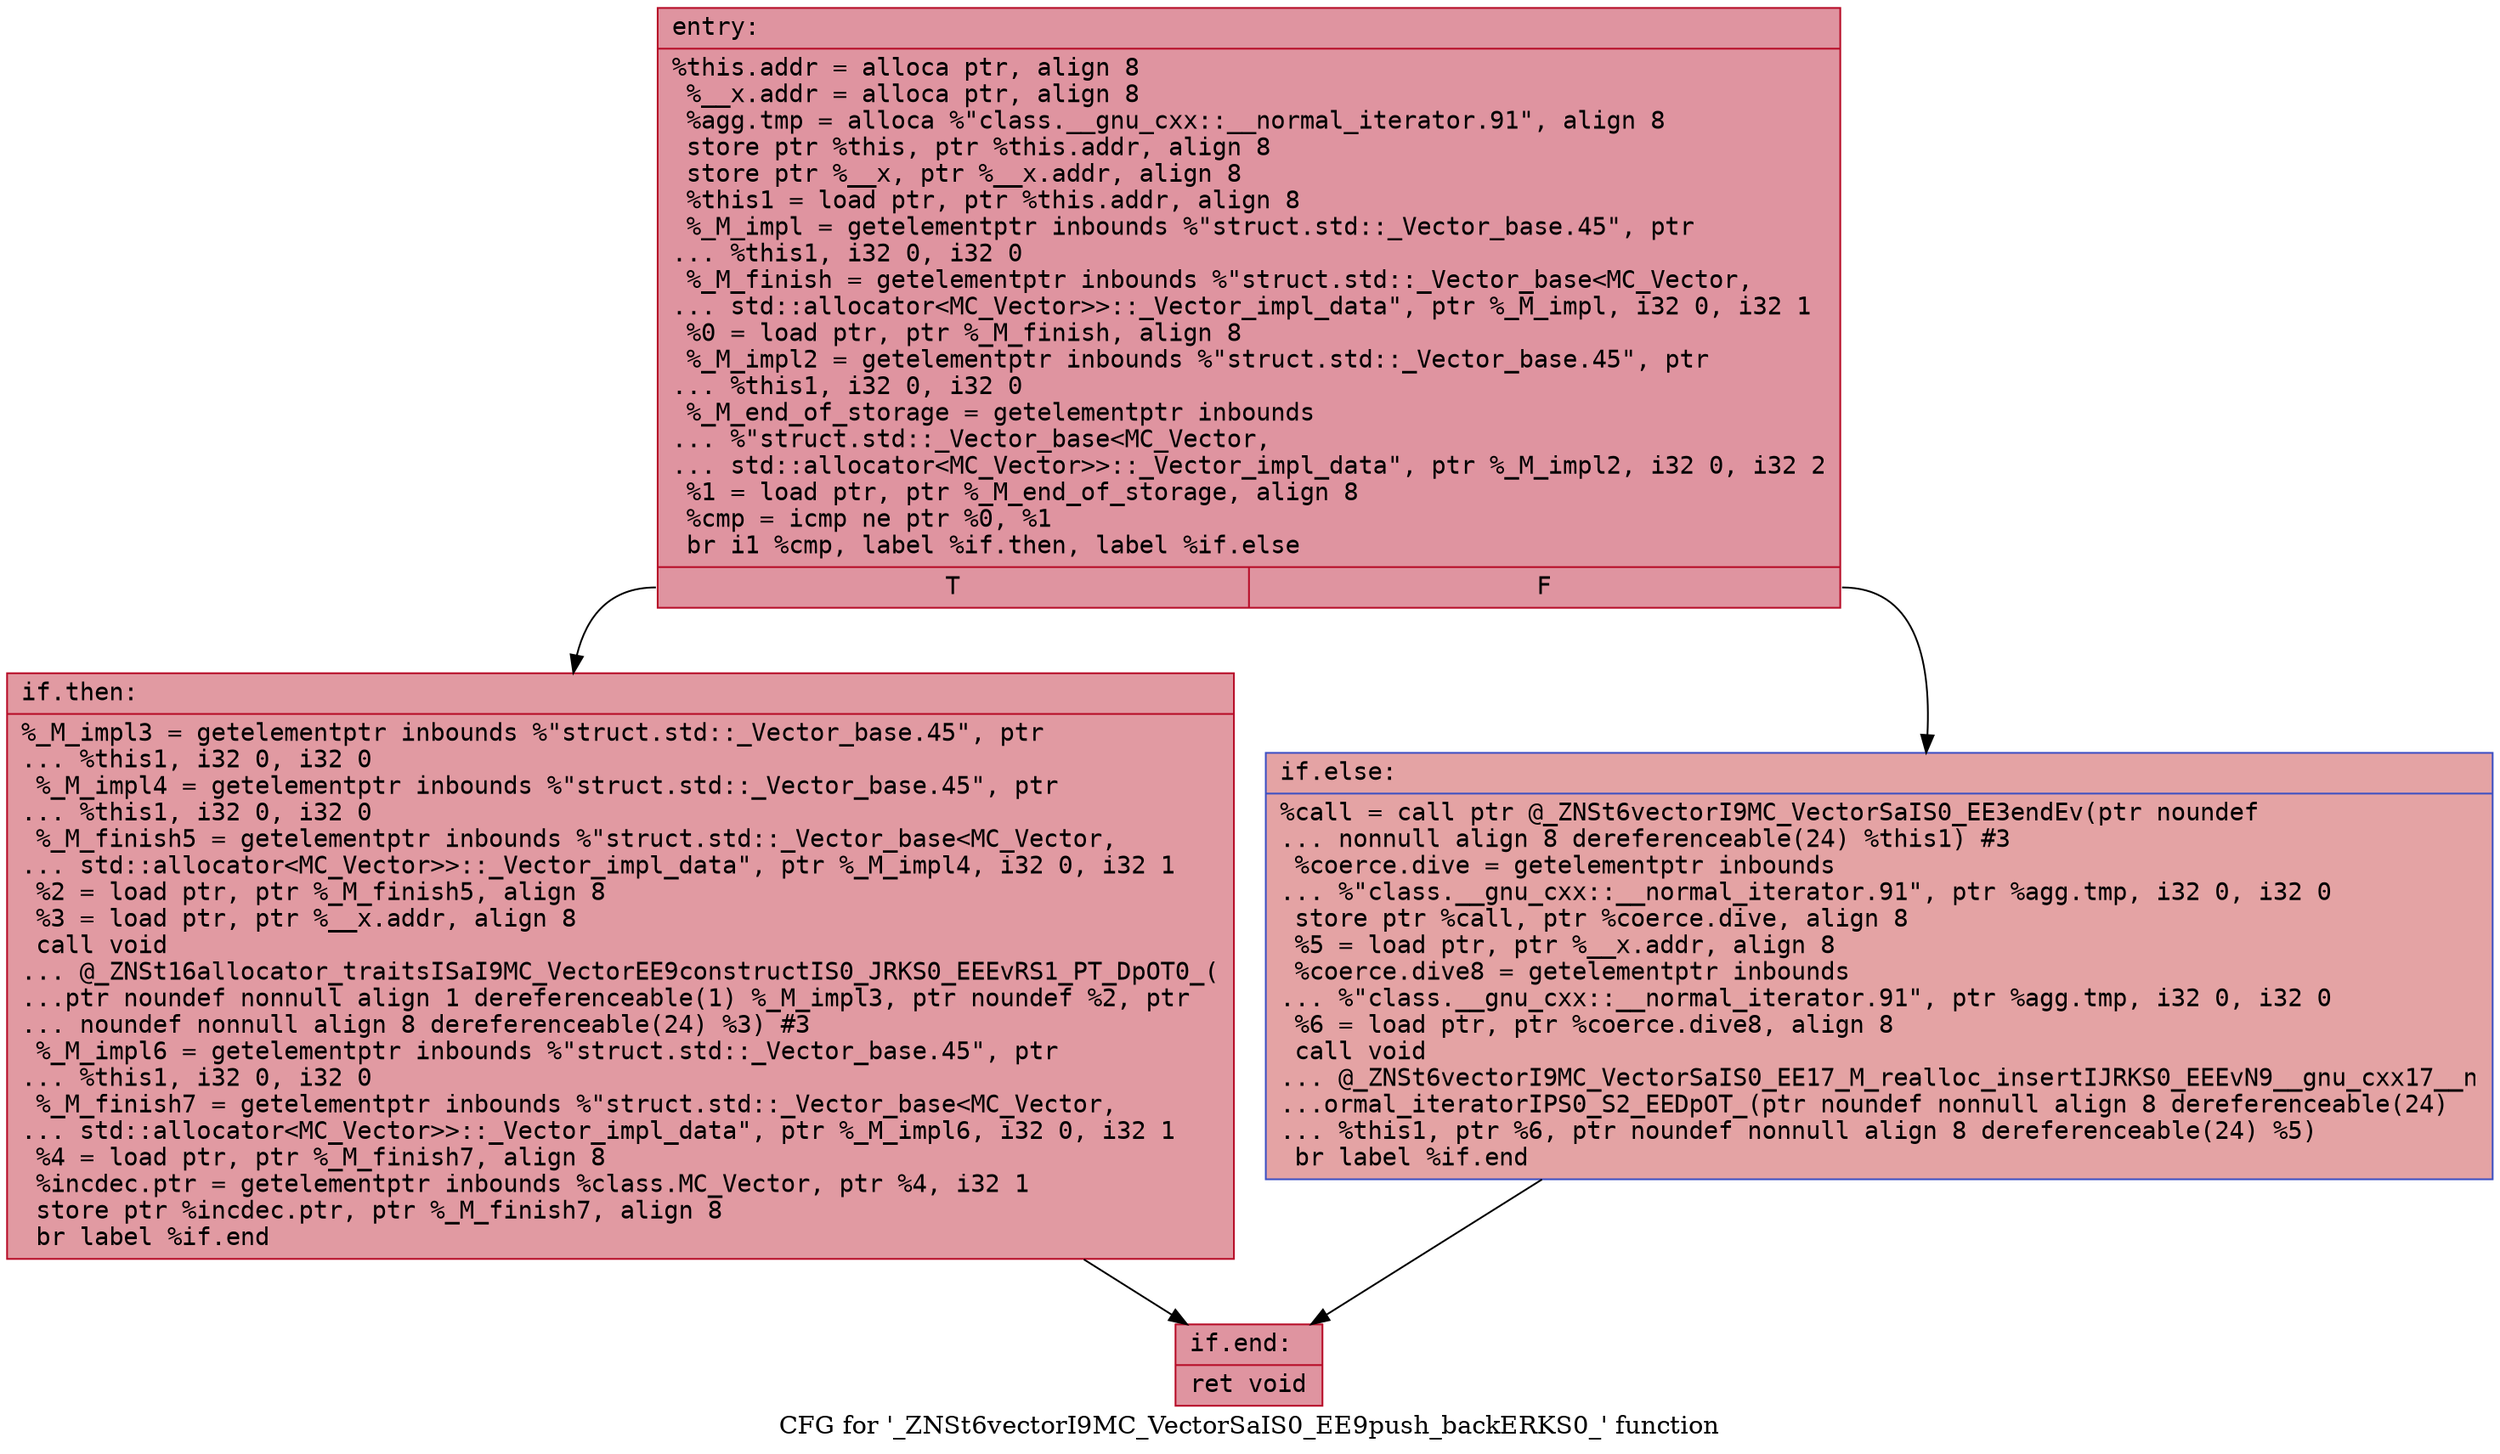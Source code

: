 digraph "CFG for '_ZNSt6vectorI9MC_VectorSaIS0_EE9push_backERKS0_' function" {
	label="CFG for '_ZNSt6vectorI9MC_VectorSaIS0_EE9push_backERKS0_' function";

	Node0x55dab47c2d10 [shape=record,color="#b70d28ff", style=filled, fillcolor="#b70d2870" fontname="Courier",label="{entry:\l|  %this.addr = alloca ptr, align 8\l  %__x.addr = alloca ptr, align 8\l  %agg.tmp = alloca %\"class.__gnu_cxx::__normal_iterator.91\", align 8\l  store ptr %this, ptr %this.addr, align 8\l  store ptr %__x, ptr %__x.addr, align 8\l  %this1 = load ptr, ptr %this.addr, align 8\l  %_M_impl = getelementptr inbounds %\"struct.std::_Vector_base.45\", ptr\l... %this1, i32 0, i32 0\l  %_M_finish = getelementptr inbounds %\"struct.std::_Vector_base\<MC_Vector,\l... std::allocator\<MC_Vector\>\>::_Vector_impl_data\", ptr %_M_impl, i32 0, i32 1\l  %0 = load ptr, ptr %_M_finish, align 8\l  %_M_impl2 = getelementptr inbounds %\"struct.std::_Vector_base.45\", ptr\l... %this1, i32 0, i32 0\l  %_M_end_of_storage = getelementptr inbounds\l... %\"struct.std::_Vector_base\<MC_Vector,\l... std::allocator\<MC_Vector\>\>::_Vector_impl_data\", ptr %_M_impl2, i32 0, i32 2\l  %1 = load ptr, ptr %_M_end_of_storage, align 8\l  %cmp = icmp ne ptr %0, %1\l  br i1 %cmp, label %if.then, label %if.else\l|{<s0>T|<s1>F}}"];
	Node0x55dab47c2d10:s0 -> Node0x55dab47c35b0[tooltip="entry -> if.then\nProbability 62.50%" ];
	Node0x55dab47c2d10:s1 -> Node0x55dab47c37c0[tooltip="entry -> if.else\nProbability 37.50%" ];
	Node0x55dab47c35b0 [shape=record,color="#b70d28ff", style=filled, fillcolor="#bb1b2c70" fontname="Courier",label="{if.then:\l|  %_M_impl3 = getelementptr inbounds %\"struct.std::_Vector_base.45\", ptr\l... %this1, i32 0, i32 0\l  %_M_impl4 = getelementptr inbounds %\"struct.std::_Vector_base.45\", ptr\l... %this1, i32 0, i32 0\l  %_M_finish5 = getelementptr inbounds %\"struct.std::_Vector_base\<MC_Vector,\l... std::allocator\<MC_Vector\>\>::_Vector_impl_data\", ptr %_M_impl4, i32 0, i32 1\l  %2 = load ptr, ptr %_M_finish5, align 8\l  %3 = load ptr, ptr %__x.addr, align 8\l  call void\l... @_ZNSt16allocator_traitsISaI9MC_VectorEE9constructIS0_JRKS0_EEEvRS1_PT_DpOT0_(\l...ptr noundef nonnull align 1 dereferenceable(1) %_M_impl3, ptr noundef %2, ptr\l... noundef nonnull align 8 dereferenceable(24) %3) #3\l  %_M_impl6 = getelementptr inbounds %\"struct.std::_Vector_base.45\", ptr\l... %this1, i32 0, i32 0\l  %_M_finish7 = getelementptr inbounds %\"struct.std::_Vector_base\<MC_Vector,\l... std::allocator\<MC_Vector\>\>::_Vector_impl_data\", ptr %_M_impl6, i32 0, i32 1\l  %4 = load ptr, ptr %_M_finish7, align 8\l  %incdec.ptr = getelementptr inbounds %class.MC_Vector, ptr %4, i32 1\l  store ptr %incdec.ptr, ptr %_M_finish7, align 8\l  br label %if.end\l}"];
	Node0x55dab47c35b0 -> Node0x55dab47c4120[tooltip="if.then -> if.end\nProbability 100.00%" ];
	Node0x55dab47c37c0 [shape=record,color="#3d50c3ff", style=filled, fillcolor="#c32e3170" fontname="Courier",label="{if.else:\l|  %call = call ptr @_ZNSt6vectorI9MC_VectorSaIS0_EE3endEv(ptr noundef\l... nonnull align 8 dereferenceable(24) %this1) #3\l  %coerce.dive = getelementptr inbounds\l... %\"class.__gnu_cxx::__normal_iterator.91\", ptr %agg.tmp, i32 0, i32 0\l  store ptr %call, ptr %coerce.dive, align 8\l  %5 = load ptr, ptr %__x.addr, align 8\l  %coerce.dive8 = getelementptr inbounds\l... %\"class.__gnu_cxx::__normal_iterator.91\", ptr %agg.tmp, i32 0, i32 0\l  %6 = load ptr, ptr %coerce.dive8, align 8\l  call void\l... @_ZNSt6vectorI9MC_VectorSaIS0_EE17_M_realloc_insertIJRKS0_EEEvN9__gnu_cxx17__n\l...ormal_iteratorIPS0_S2_EEDpOT_(ptr noundef nonnull align 8 dereferenceable(24)\l... %this1, ptr %6, ptr noundef nonnull align 8 dereferenceable(24) %5)\l  br label %if.end\l}"];
	Node0x55dab47c37c0 -> Node0x55dab47c4120[tooltip="if.else -> if.end\nProbability 100.00%" ];
	Node0x55dab47c4120 [shape=record,color="#b70d28ff", style=filled, fillcolor="#b70d2870" fontname="Courier",label="{if.end:\l|  ret void\l}"];
}
